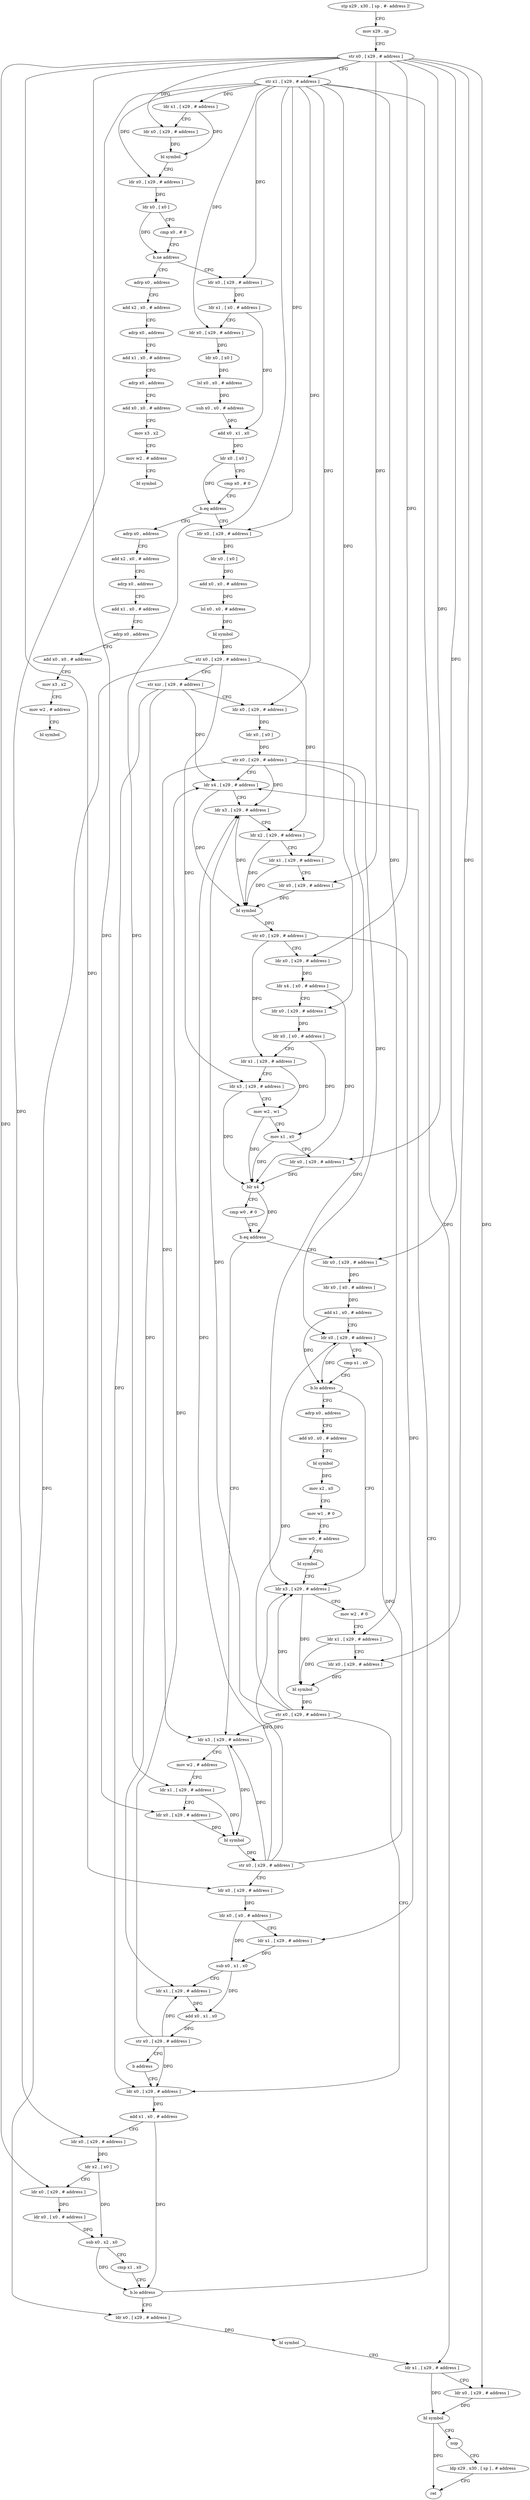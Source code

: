 digraph "func" {
"4285388" [label = "stp x29 , x30 , [ sp , #- address ]!" ]
"4285392" [label = "mov x29 , sp" ]
"4285396" [label = "str x0 , [ x29 , # address ]" ]
"4285400" [label = "str x1 , [ x29 , # address ]" ]
"4285404" [label = "ldr x1 , [ x29 , # address ]" ]
"4285408" [label = "ldr x0 , [ x29 , # address ]" ]
"4285412" [label = "bl symbol" ]
"4285416" [label = "ldr x0 , [ x29 , # address ]" ]
"4285420" [label = "ldr x0 , [ x0 ]" ]
"4285424" [label = "cmp x0 , # 0" ]
"4285428" [label = "b.ne address" ]
"4285468" [label = "ldr x0 , [ x29 , # address ]" ]
"4285432" [label = "adrp x0 , address" ]
"4285472" [label = "ldr x1 , [ x0 , # address ]" ]
"4285476" [label = "ldr x0 , [ x29 , # address ]" ]
"4285480" [label = "ldr x0 , [ x0 ]" ]
"4285484" [label = "lsl x0 , x0 , # address" ]
"4285488" [label = "sub x0 , x0 , # address" ]
"4285492" [label = "add x0 , x1 , x0" ]
"4285496" [label = "ldr x0 , [ x0 ]" ]
"4285500" [label = "cmp x0 , # 0" ]
"4285504" [label = "b.eq address" ]
"4285544" [label = "ldr x0 , [ x29 , # address ]" ]
"4285508" [label = "adrp x0 , address" ]
"4285436" [label = "add x2 , x0 , # address" ]
"4285440" [label = "adrp x0 , address" ]
"4285444" [label = "add x1 , x0 , # address" ]
"4285448" [label = "adrp x0 , address" ]
"4285452" [label = "add x0 , x0 , # address" ]
"4285456" [label = "mov x3 , x2" ]
"4285460" [label = "mov w2 , # address" ]
"4285464" [label = "bl symbol" ]
"4285548" [label = "ldr x0 , [ x0 ]" ]
"4285552" [label = "add x0 , x0 , # address" ]
"4285556" [label = "lsl x0 , x0 , # address" ]
"4285560" [label = "bl symbol" ]
"4285564" [label = "str x0 , [ x29 , # address ]" ]
"4285568" [label = "str xzr , [ x29 , # address ]" ]
"4285572" [label = "ldr x0 , [ x29 , # address ]" ]
"4285576" [label = "ldr x0 , [ x0 ]" ]
"4285580" [label = "str x0 , [ x29 , # address ]" ]
"4285584" [label = "ldr x4 , [ x29 , # address ]" ]
"4285512" [label = "add x2 , x0 , # address" ]
"4285516" [label = "adrp x0 , address" ]
"4285520" [label = "add x1 , x0 , # address" ]
"4285524" [label = "adrp x0 , address" ]
"4285528" [label = "add x0 , x0 , # address" ]
"4285532" [label = "mov x3 , x2" ]
"4285536" [label = "mov w2 , # address" ]
"4285540" [label = "bl symbol" ]
"4285716" [label = "ldr x0 , [ x29 , # address ]" ]
"4285720" [label = "ldr x0 , [ x0 , # address ]" ]
"4285724" [label = "add x1 , x0 , # address" ]
"4285728" [label = "ldr x0 , [ x29 , # address ]" ]
"4285732" [label = "cmp x1 , x0" ]
"4285736" [label = "b.lo address" ]
"4285768" [label = "ldr x3 , [ x29 , # address ]" ]
"4285740" [label = "adrp x0 , address" ]
"4285660" [label = "ldr x3 , [ x29 , # address ]" ]
"4285664" [label = "mov w2 , # address" ]
"4285668" [label = "ldr x1 , [ x29 , # address ]" ]
"4285672" [label = "ldr x0 , [ x29 , # address ]" ]
"4285676" [label = "bl symbol" ]
"4285680" [label = "str x0 , [ x29 , # address ]" ]
"4285684" [label = "ldr x0 , [ x29 , # address ]" ]
"4285688" [label = "ldr x0 , [ x0 , # address ]" ]
"4285692" [label = "ldr x1 , [ x29 , # address ]" ]
"4285696" [label = "sub x0 , x1 , x0" ]
"4285700" [label = "ldr x1 , [ x29 , # address ]" ]
"4285704" [label = "add x0 , x1 , x0" ]
"4285708" [label = "str x0 , [ x29 , # address ]" ]
"4285712" [label = "b address" ]
"4285792" [label = "ldr x0 , [ x29 , # address ]" ]
"4285772" [label = "mov w2 , # 0" ]
"4285776" [label = "ldr x1 , [ x29 , # address ]" ]
"4285780" [label = "ldr x0 , [ x29 , # address ]" ]
"4285784" [label = "bl symbol" ]
"4285788" [label = "str x0 , [ x29 , # address ]" ]
"4285744" [label = "add x0 , x0 , # address" ]
"4285748" [label = "bl symbol" ]
"4285752" [label = "mov x2 , x0" ]
"4285756" [label = "mov w1 , # 0" ]
"4285760" [label = "mov w0 , # address" ]
"4285764" [label = "bl symbol" ]
"4285796" [label = "add x1 , x0 , # address" ]
"4285800" [label = "ldr x0 , [ x29 , # address ]" ]
"4285804" [label = "ldr x2 , [ x0 ]" ]
"4285808" [label = "ldr x0 , [ x29 , # address ]" ]
"4285812" [label = "ldr x0 , [ x0 , # address ]" ]
"4285816" [label = "sub x0 , x2 , x0" ]
"4285820" [label = "cmp x1 , x0" ]
"4285824" [label = "b.lo address" ]
"4285828" [label = "ldr x0 , [ x29 , # address ]" ]
"4285588" [label = "ldr x3 , [ x29 , # address ]" ]
"4285592" [label = "ldr x2 , [ x29 , # address ]" ]
"4285596" [label = "ldr x1 , [ x29 , # address ]" ]
"4285600" [label = "ldr x0 , [ x29 , # address ]" ]
"4285604" [label = "bl symbol" ]
"4285608" [label = "str x0 , [ x29 , # address ]" ]
"4285612" [label = "ldr x0 , [ x29 , # address ]" ]
"4285616" [label = "ldr x4 , [ x0 , # address ]" ]
"4285620" [label = "ldr x0 , [ x29 , # address ]" ]
"4285624" [label = "ldr x0 , [ x0 , # address ]" ]
"4285628" [label = "ldr x1 , [ x29 , # address ]" ]
"4285632" [label = "ldr x3 , [ x29 , # address ]" ]
"4285636" [label = "mov w2 , w1" ]
"4285640" [label = "mov x1 , x0" ]
"4285644" [label = "ldr x0 , [ x29 , # address ]" ]
"4285648" [label = "blr x4" ]
"4285652" [label = "cmp w0 , # 0" ]
"4285656" [label = "b.eq address" ]
"4285832" [label = "bl symbol" ]
"4285836" [label = "ldr x1 , [ x29 , # address ]" ]
"4285840" [label = "ldr x0 , [ x29 , # address ]" ]
"4285844" [label = "bl symbol" ]
"4285848" [label = "nop" ]
"4285852" [label = "ldp x29 , x30 , [ sp ] , # address" ]
"4285856" [label = "ret" ]
"4285388" -> "4285392" [ label = "CFG" ]
"4285392" -> "4285396" [ label = "CFG" ]
"4285396" -> "4285400" [ label = "CFG" ]
"4285396" -> "4285408" [ label = "DFG" ]
"4285396" -> "4285600" [ label = "DFG" ]
"4285396" -> "4285612" [ label = "DFG" ]
"4285396" -> "4285644" [ label = "DFG" ]
"4285396" -> "4285716" [ label = "DFG" ]
"4285396" -> "4285672" [ label = "DFG" ]
"4285396" -> "4285684" [ label = "DFG" ]
"4285396" -> "4285780" [ label = "DFG" ]
"4285396" -> "4285808" [ label = "DFG" ]
"4285396" -> "4285840" [ label = "DFG" ]
"4285400" -> "4285404" [ label = "DFG" ]
"4285400" -> "4285416" [ label = "DFG" ]
"4285400" -> "4285468" [ label = "DFG" ]
"4285400" -> "4285476" [ label = "DFG" ]
"4285400" -> "4285544" [ label = "DFG" ]
"4285400" -> "4285572" [ label = "DFG" ]
"4285400" -> "4285596" [ label = "DFG" ]
"4285400" -> "4285620" [ label = "DFG" ]
"4285400" -> "4285668" [ label = "DFG" ]
"4285400" -> "4285776" [ label = "DFG" ]
"4285400" -> "4285800" [ label = "DFG" ]
"4285400" -> "4285836" [ label = "DFG" ]
"4285404" -> "4285408" [ label = "CFG" ]
"4285404" -> "4285412" [ label = "DFG" ]
"4285408" -> "4285412" [ label = "DFG" ]
"4285412" -> "4285416" [ label = "CFG" ]
"4285416" -> "4285420" [ label = "DFG" ]
"4285420" -> "4285424" [ label = "CFG" ]
"4285420" -> "4285428" [ label = "DFG" ]
"4285424" -> "4285428" [ label = "CFG" ]
"4285428" -> "4285468" [ label = "CFG" ]
"4285428" -> "4285432" [ label = "CFG" ]
"4285468" -> "4285472" [ label = "DFG" ]
"4285432" -> "4285436" [ label = "CFG" ]
"4285472" -> "4285476" [ label = "CFG" ]
"4285472" -> "4285492" [ label = "DFG" ]
"4285476" -> "4285480" [ label = "DFG" ]
"4285480" -> "4285484" [ label = "DFG" ]
"4285484" -> "4285488" [ label = "DFG" ]
"4285488" -> "4285492" [ label = "DFG" ]
"4285492" -> "4285496" [ label = "DFG" ]
"4285496" -> "4285500" [ label = "CFG" ]
"4285496" -> "4285504" [ label = "DFG" ]
"4285500" -> "4285504" [ label = "CFG" ]
"4285504" -> "4285544" [ label = "CFG" ]
"4285504" -> "4285508" [ label = "CFG" ]
"4285544" -> "4285548" [ label = "DFG" ]
"4285508" -> "4285512" [ label = "CFG" ]
"4285436" -> "4285440" [ label = "CFG" ]
"4285440" -> "4285444" [ label = "CFG" ]
"4285444" -> "4285448" [ label = "CFG" ]
"4285448" -> "4285452" [ label = "CFG" ]
"4285452" -> "4285456" [ label = "CFG" ]
"4285456" -> "4285460" [ label = "CFG" ]
"4285460" -> "4285464" [ label = "CFG" ]
"4285548" -> "4285552" [ label = "DFG" ]
"4285552" -> "4285556" [ label = "DFG" ]
"4285556" -> "4285560" [ label = "DFG" ]
"4285560" -> "4285564" [ label = "DFG" ]
"4285564" -> "4285568" [ label = "CFG" ]
"4285564" -> "4285592" [ label = "DFG" ]
"4285564" -> "4285632" [ label = "DFG" ]
"4285564" -> "4285828" [ label = "DFG" ]
"4285568" -> "4285572" [ label = "CFG" ]
"4285568" -> "4285584" [ label = "DFG" ]
"4285568" -> "4285700" [ label = "DFG" ]
"4285568" -> "4285792" [ label = "DFG" ]
"4285572" -> "4285576" [ label = "DFG" ]
"4285576" -> "4285580" [ label = "DFG" ]
"4285580" -> "4285584" [ label = "CFG" ]
"4285580" -> "4285588" [ label = "DFG" ]
"4285580" -> "4285728" [ label = "DFG" ]
"4285580" -> "4285660" [ label = "DFG" ]
"4285580" -> "4285768" [ label = "DFG" ]
"4285584" -> "4285588" [ label = "CFG" ]
"4285584" -> "4285604" [ label = "DFG" ]
"4285512" -> "4285516" [ label = "CFG" ]
"4285516" -> "4285520" [ label = "CFG" ]
"4285520" -> "4285524" [ label = "CFG" ]
"4285524" -> "4285528" [ label = "CFG" ]
"4285528" -> "4285532" [ label = "CFG" ]
"4285532" -> "4285536" [ label = "CFG" ]
"4285536" -> "4285540" [ label = "CFG" ]
"4285716" -> "4285720" [ label = "DFG" ]
"4285720" -> "4285724" [ label = "DFG" ]
"4285724" -> "4285728" [ label = "CFG" ]
"4285724" -> "4285736" [ label = "DFG" ]
"4285728" -> "4285732" [ label = "CFG" ]
"4285728" -> "4285736" [ label = "DFG" ]
"4285732" -> "4285736" [ label = "CFG" ]
"4285736" -> "4285768" [ label = "CFG" ]
"4285736" -> "4285740" [ label = "CFG" ]
"4285768" -> "4285772" [ label = "CFG" ]
"4285768" -> "4285784" [ label = "DFG" ]
"4285740" -> "4285744" [ label = "CFG" ]
"4285660" -> "4285664" [ label = "CFG" ]
"4285660" -> "4285676" [ label = "DFG" ]
"4285664" -> "4285668" [ label = "CFG" ]
"4285668" -> "4285672" [ label = "CFG" ]
"4285668" -> "4285676" [ label = "DFG" ]
"4285672" -> "4285676" [ label = "DFG" ]
"4285676" -> "4285680" [ label = "DFG" ]
"4285680" -> "4285684" [ label = "CFG" ]
"4285680" -> "4285588" [ label = "DFG" ]
"4285680" -> "4285728" [ label = "DFG" ]
"4285680" -> "4285660" [ label = "DFG" ]
"4285680" -> "4285768" [ label = "DFG" ]
"4285684" -> "4285688" [ label = "DFG" ]
"4285688" -> "4285692" [ label = "CFG" ]
"4285688" -> "4285696" [ label = "DFG" ]
"4285692" -> "4285696" [ label = "DFG" ]
"4285696" -> "4285700" [ label = "CFG" ]
"4285696" -> "4285704" [ label = "DFG" ]
"4285700" -> "4285704" [ label = "DFG" ]
"4285704" -> "4285708" [ label = "DFG" ]
"4285708" -> "4285712" [ label = "CFG" ]
"4285708" -> "4285584" [ label = "DFG" ]
"4285708" -> "4285700" [ label = "DFG" ]
"4285708" -> "4285792" [ label = "DFG" ]
"4285712" -> "4285792" [ label = "CFG" ]
"4285792" -> "4285796" [ label = "DFG" ]
"4285772" -> "4285776" [ label = "CFG" ]
"4285776" -> "4285780" [ label = "CFG" ]
"4285776" -> "4285784" [ label = "DFG" ]
"4285780" -> "4285784" [ label = "DFG" ]
"4285784" -> "4285788" [ label = "DFG" ]
"4285788" -> "4285792" [ label = "CFG" ]
"4285788" -> "4285588" [ label = "DFG" ]
"4285788" -> "4285728" [ label = "DFG" ]
"4285788" -> "4285660" [ label = "DFG" ]
"4285788" -> "4285768" [ label = "DFG" ]
"4285744" -> "4285748" [ label = "CFG" ]
"4285748" -> "4285752" [ label = "DFG" ]
"4285752" -> "4285756" [ label = "CFG" ]
"4285756" -> "4285760" [ label = "CFG" ]
"4285760" -> "4285764" [ label = "CFG" ]
"4285764" -> "4285768" [ label = "CFG" ]
"4285796" -> "4285800" [ label = "CFG" ]
"4285796" -> "4285824" [ label = "DFG" ]
"4285800" -> "4285804" [ label = "DFG" ]
"4285804" -> "4285808" [ label = "CFG" ]
"4285804" -> "4285816" [ label = "DFG" ]
"4285808" -> "4285812" [ label = "DFG" ]
"4285812" -> "4285816" [ label = "DFG" ]
"4285816" -> "4285820" [ label = "CFG" ]
"4285816" -> "4285824" [ label = "DFG" ]
"4285820" -> "4285824" [ label = "CFG" ]
"4285824" -> "4285584" [ label = "CFG" ]
"4285824" -> "4285828" [ label = "CFG" ]
"4285828" -> "4285832" [ label = "DFG" ]
"4285588" -> "4285592" [ label = "CFG" ]
"4285588" -> "4285604" [ label = "DFG" ]
"4285592" -> "4285596" [ label = "CFG" ]
"4285592" -> "4285604" [ label = "DFG" ]
"4285596" -> "4285600" [ label = "CFG" ]
"4285596" -> "4285604" [ label = "DFG" ]
"4285600" -> "4285604" [ label = "DFG" ]
"4285604" -> "4285608" [ label = "DFG" ]
"4285608" -> "4285612" [ label = "CFG" ]
"4285608" -> "4285628" [ label = "DFG" ]
"4285608" -> "4285692" [ label = "DFG" ]
"4285612" -> "4285616" [ label = "DFG" ]
"4285616" -> "4285620" [ label = "CFG" ]
"4285616" -> "4285648" [ label = "DFG" ]
"4285620" -> "4285624" [ label = "DFG" ]
"4285624" -> "4285628" [ label = "CFG" ]
"4285624" -> "4285640" [ label = "DFG" ]
"4285628" -> "4285632" [ label = "CFG" ]
"4285628" -> "4285636" [ label = "DFG" ]
"4285632" -> "4285636" [ label = "CFG" ]
"4285632" -> "4285648" [ label = "DFG" ]
"4285636" -> "4285640" [ label = "CFG" ]
"4285636" -> "4285648" [ label = "DFG" ]
"4285640" -> "4285644" [ label = "CFG" ]
"4285640" -> "4285648" [ label = "DFG" ]
"4285644" -> "4285648" [ label = "DFG" ]
"4285648" -> "4285652" [ label = "CFG" ]
"4285648" -> "4285656" [ label = "DFG" ]
"4285652" -> "4285656" [ label = "CFG" ]
"4285656" -> "4285716" [ label = "CFG" ]
"4285656" -> "4285660" [ label = "CFG" ]
"4285832" -> "4285836" [ label = "CFG" ]
"4285836" -> "4285840" [ label = "CFG" ]
"4285836" -> "4285844" [ label = "DFG" ]
"4285840" -> "4285844" [ label = "DFG" ]
"4285844" -> "4285848" [ label = "CFG" ]
"4285844" -> "4285856" [ label = "DFG" ]
"4285848" -> "4285852" [ label = "CFG" ]
"4285852" -> "4285856" [ label = "CFG" ]
}

